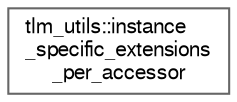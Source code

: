 digraph "Graphical Class Hierarchy"
{
 // LATEX_PDF_SIZE
  bgcolor="transparent";
  edge [fontname=FreeSans,fontsize=10,labelfontname=FreeSans,labelfontsize=10];
  node [fontname=FreeSans,fontsize=10,shape=box,height=0.2,width=0.4];
  rankdir="LR";
  Node0 [id="Node000000",label="tlm_utils::instance\l_specific_extensions\l_per_accessor",height=0.2,width=0.4,color="grey40", fillcolor="white", style="filled",URL="$a01297.html",tooltip=" "];
}
